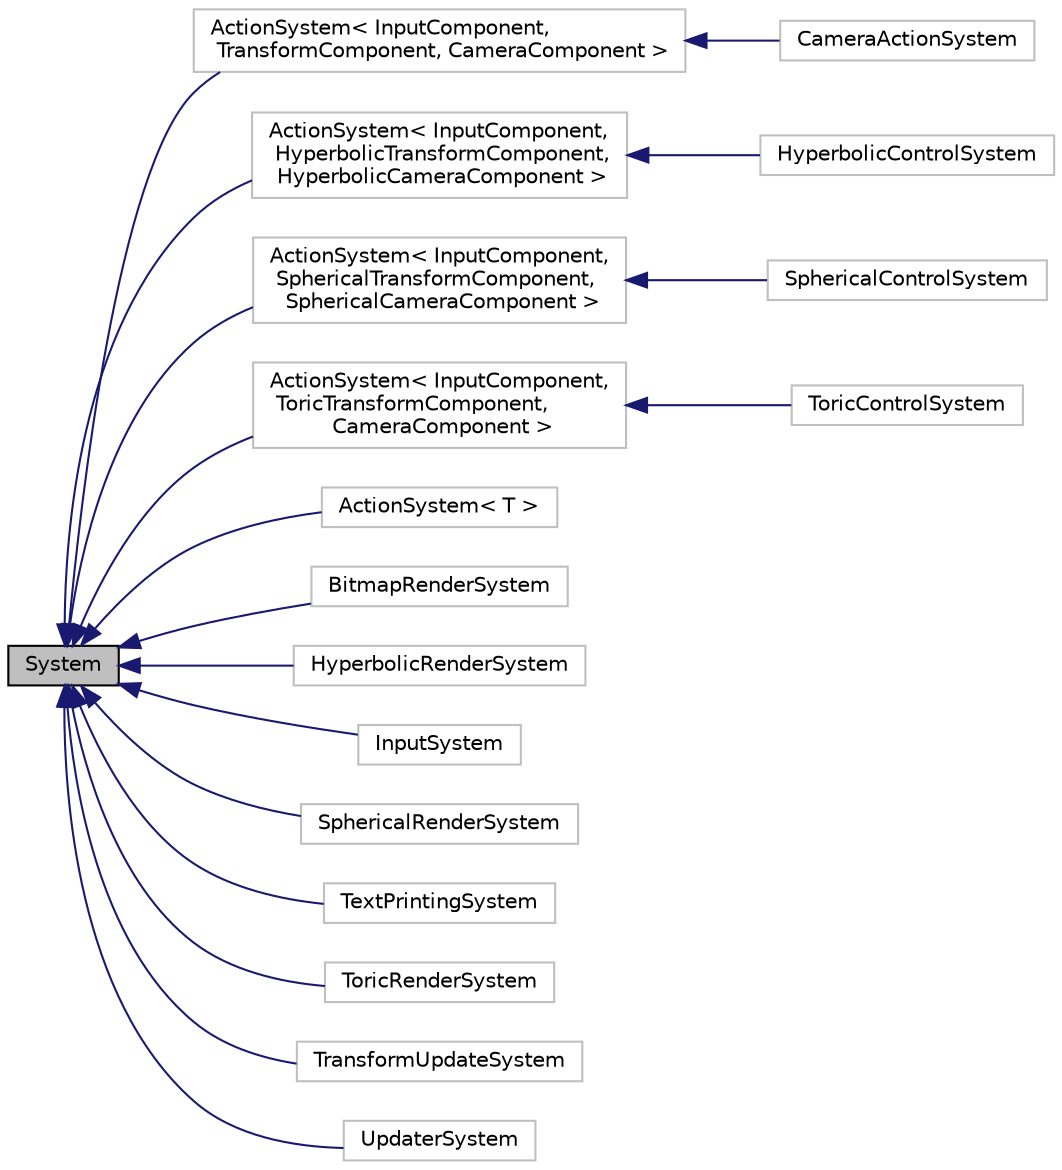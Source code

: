digraph "System"
{
 // LATEX_PDF_SIZE
  edge [fontname="Helvetica",fontsize="10",labelfontname="Helvetica",labelfontsize="10"];
  node [fontname="Helvetica",fontsize="10",shape=record];
  rankdir="LR";
  Node1 [label="System",height=0.2,width=0.4,color="black", fillcolor="grey75", style="filled", fontcolor="black",tooltip=" "];
  Node1 -> Node2 [dir="back",color="midnightblue",fontsize="10",style="solid",fontname="Helvetica"];
  Node2 [label="ActionSystem\< InputComponent,\l TransformComponent, CameraComponent \>",height=0.2,width=0.4,color="grey75", fillcolor="white", style="filled",URL="$class_action_system.html",tooltip=" "];
  Node2 -> Node3 [dir="back",color="midnightblue",fontsize="10",style="solid",fontname="Helvetica"];
  Node3 [label="CameraActionSystem",height=0.2,width=0.4,color="grey75", fillcolor="white", style="filled",URL="$class_camera_action_system.html",tooltip=" "];
  Node1 -> Node4 [dir="back",color="midnightblue",fontsize="10",style="solid",fontname="Helvetica"];
  Node4 [label="ActionSystem\< InputComponent,\l HyperbolicTransformComponent,\l HyperbolicCameraComponent \>",height=0.2,width=0.4,color="grey75", fillcolor="white", style="filled",URL="$class_action_system.html",tooltip=" "];
  Node4 -> Node5 [dir="back",color="midnightblue",fontsize="10",style="solid",fontname="Helvetica"];
  Node5 [label="HyperbolicControlSystem",height=0.2,width=0.4,color="grey75", fillcolor="white", style="filled",URL="$class_hyperbolic_control_system.html",tooltip=" "];
  Node1 -> Node6 [dir="back",color="midnightblue",fontsize="10",style="solid",fontname="Helvetica"];
  Node6 [label="ActionSystem\< InputComponent,\l SphericalTransformComponent,\l SphericalCameraComponent \>",height=0.2,width=0.4,color="grey75", fillcolor="white", style="filled",URL="$class_action_system.html",tooltip=" "];
  Node6 -> Node7 [dir="back",color="midnightblue",fontsize="10",style="solid",fontname="Helvetica"];
  Node7 [label="SphericalControlSystem",height=0.2,width=0.4,color="grey75", fillcolor="white", style="filled",URL="$class_spherical_control_system.html",tooltip=" "];
  Node1 -> Node8 [dir="back",color="midnightblue",fontsize="10",style="solid",fontname="Helvetica"];
  Node8 [label="ActionSystem\< InputComponent,\l ToricTransformComponent,\l CameraComponent \>",height=0.2,width=0.4,color="grey75", fillcolor="white", style="filled",URL="$class_action_system.html",tooltip=" "];
  Node8 -> Node9 [dir="back",color="midnightblue",fontsize="10",style="solid",fontname="Helvetica"];
  Node9 [label="ToricControlSystem",height=0.2,width=0.4,color="grey75", fillcolor="white", style="filled",URL="$class_toric_control_system.html",tooltip=" "];
  Node1 -> Node10 [dir="back",color="midnightblue",fontsize="10",style="solid",fontname="Helvetica"];
  Node10 [label="ActionSystem\< T \>",height=0.2,width=0.4,color="grey75", fillcolor="white", style="filled",URL="$class_action_system.html",tooltip=" "];
  Node1 -> Node11 [dir="back",color="midnightblue",fontsize="10",style="solid",fontname="Helvetica"];
  Node11 [label="BitmapRenderSystem",height=0.2,width=0.4,color="grey75", fillcolor="white", style="filled",URL="$class_bitmap_render_system.html",tooltip=" "];
  Node1 -> Node12 [dir="back",color="midnightblue",fontsize="10",style="solid",fontname="Helvetica"];
  Node12 [label="HyperbolicRenderSystem",height=0.2,width=0.4,color="grey75", fillcolor="white", style="filled",URL="$class_hyperbolic_render_system.html",tooltip=" "];
  Node1 -> Node13 [dir="back",color="midnightblue",fontsize="10",style="solid",fontname="Helvetica"];
  Node13 [label="InputSystem",height=0.2,width=0.4,color="grey75", fillcolor="white", style="filled",URL="$class_input_system.html",tooltip=" "];
  Node1 -> Node14 [dir="back",color="midnightblue",fontsize="10",style="solid",fontname="Helvetica"];
  Node14 [label="SphericalRenderSystem",height=0.2,width=0.4,color="grey75", fillcolor="white", style="filled",URL="$class_spherical_render_system.html",tooltip=" "];
  Node1 -> Node15 [dir="back",color="midnightblue",fontsize="10",style="solid",fontname="Helvetica"];
  Node15 [label="TextPrintingSystem",height=0.2,width=0.4,color="grey75", fillcolor="white", style="filled",URL="$class_text_printing_system.html",tooltip=" "];
  Node1 -> Node16 [dir="back",color="midnightblue",fontsize="10",style="solid",fontname="Helvetica"];
  Node16 [label="ToricRenderSystem",height=0.2,width=0.4,color="grey75", fillcolor="white", style="filled",URL="$class_toric_render_system.html",tooltip=" "];
  Node1 -> Node17 [dir="back",color="midnightblue",fontsize="10",style="solid",fontname="Helvetica"];
  Node17 [label="TransformUpdateSystem",height=0.2,width=0.4,color="grey75", fillcolor="white", style="filled",URL="$class_transform_update_system.html",tooltip=" "];
  Node1 -> Node18 [dir="back",color="midnightblue",fontsize="10",style="solid",fontname="Helvetica"];
  Node18 [label="UpdaterSystem",height=0.2,width=0.4,color="grey75", fillcolor="white", style="filled",URL="$class_updater_system.html",tooltip=" "];
}
